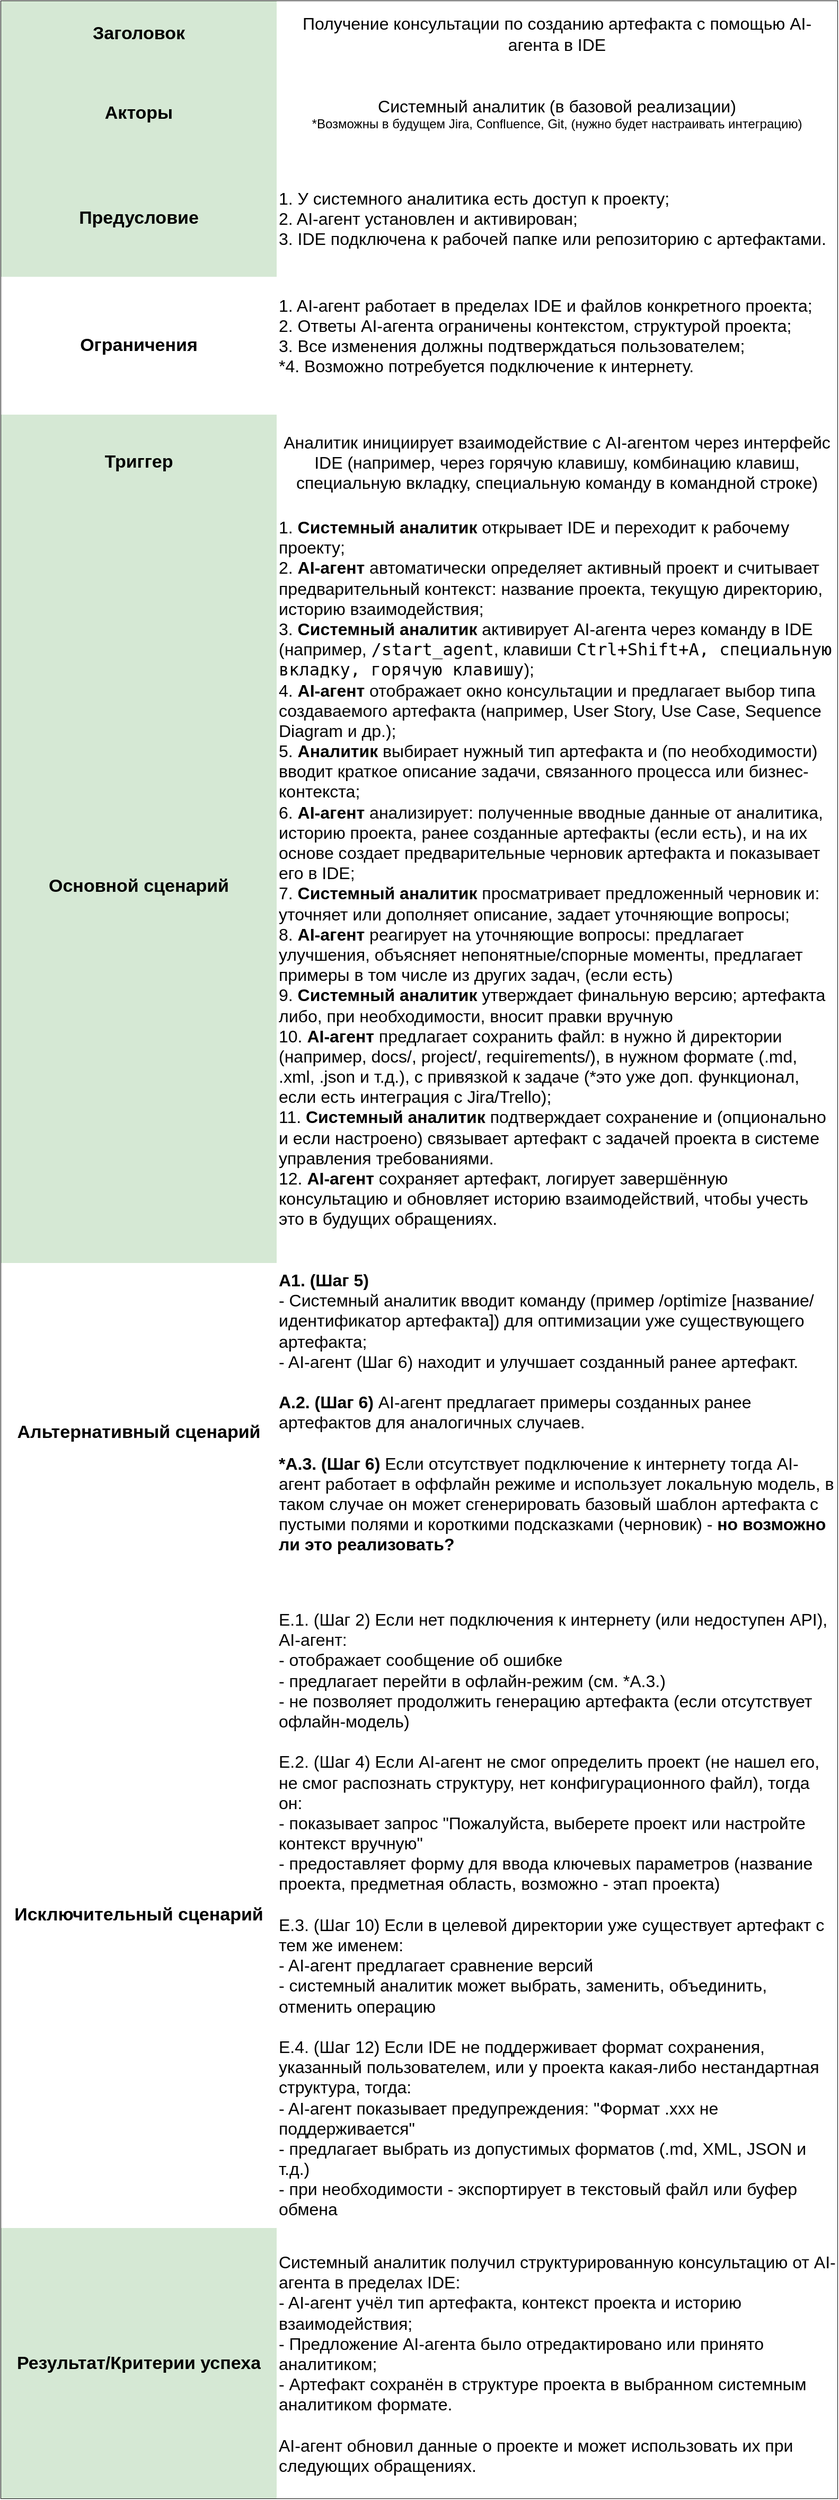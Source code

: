 <mxfile version="28.0.5">
  <diagram name="Страница — 1" id="7J_jFhOdAnsE6f3VLH2_">
    <mxGraphModel dx="1042" dy="535" grid="1" gridSize="10" guides="1" tooltips="1" connect="1" arrows="1" fold="1" page="1" pageScale="1" pageWidth="827" pageHeight="1169" math="0" shadow="0">
      <root>
        <mxCell id="0" />
        <mxCell id="1" parent="0" />
        <mxCell id="F8t8uROCUfs1VxSHA6aZ-66" value="" style="shape=table;startSize=0;container=1;collapsible=0;childLayout=tableLayout;perimeterSpacing=11;strokeWidth=1;verticalAlign=top;" parent="1" vertex="1">
          <mxGeometry x="111" y="90" width="789" height="2355" as="geometry" />
        </mxCell>
        <mxCell id="F8t8uROCUfs1VxSHA6aZ-67" value="" style="shape=tableRow;horizontal=0;startSize=0;swimlaneHead=0;swimlaneBody=0;strokeColor=inherit;top=0;left=0;bottom=0;right=0;collapsible=0;dropTarget=0;fillColor=none;points=[[0,0.5],[1,0.5]];portConstraint=eastwest;" parent="F8t8uROCUfs1VxSHA6aZ-66" vertex="1">
          <mxGeometry width="789" height="62" as="geometry" />
        </mxCell>
        <mxCell id="F8t8uROCUfs1VxSHA6aZ-68" value="&lt;font&gt;Заголовок&lt;/font&gt;" style="shape=partialRectangle;html=1;whiteSpace=wrap;connectable=0;strokeColor=#82b366;overflow=hidden;fillColor=#d5e8d4;top=0;left=0;bottom=0;right=0;pointerEvents=1;fontStyle=1;fontSize=17;perimeterSpacing=1;" parent="F8t8uROCUfs1VxSHA6aZ-67" vertex="1">
          <mxGeometry width="260" height="62" as="geometry">
            <mxRectangle width="260" height="62" as="alternateBounds" />
          </mxGeometry>
        </mxCell>
        <mxCell id="F8t8uROCUfs1VxSHA6aZ-69" value="Получение консультации по созданию артефакта с помощью AI-агента в IDE" style="shape=partialRectangle;html=1;whiteSpace=wrap;connectable=0;overflow=hidden;top=0;left=0;bottom=0;right=0;pointerEvents=1;perimeterSpacing=1;fontSize=16;" parent="F8t8uROCUfs1VxSHA6aZ-67" vertex="1">
          <mxGeometry x="260" width="529" height="62" as="geometry">
            <mxRectangle width="529" height="62" as="alternateBounds" />
          </mxGeometry>
        </mxCell>
        <mxCell id="F8t8uROCUfs1VxSHA6aZ-70" value="" style="shape=tableRow;horizontal=0;startSize=0;swimlaneHead=0;swimlaneBody=0;strokeColor=inherit;top=0;left=0;bottom=0;right=0;collapsible=0;dropTarget=0;fillColor=none;points=[[0,0.5],[1,0.5]];portConstraint=eastwest;" parent="F8t8uROCUfs1VxSHA6aZ-66" vertex="1">
          <mxGeometry y="62" width="789" height="88" as="geometry" />
        </mxCell>
        <mxCell id="F8t8uROCUfs1VxSHA6aZ-71" value="Акторы" style="shape=partialRectangle;html=1;whiteSpace=wrap;connectable=0;strokeColor=#82b366;overflow=hidden;fillColor=#d5e8d4;top=0;left=0;bottom=0;right=0;pointerEvents=1;fontSize=17;fontStyle=1;perimeterSpacing=1;" parent="F8t8uROCUfs1VxSHA6aZ-70" vertex="1">
          <mxGeometry width="260" height="88" as="geometry">
            <mxRectangle width="260" height="88" as="alternateBounds" />
          </mxGeometry>
        </mxCell>
        <mxCell id="F8t8uROCUfs1VxSHA6aZ-72" value="&lt;font style=&quot;font-size: 16px;&quot;&gt;Системный аналитик (в базовой реализации)&lt;/font&gt;&lt;div&gt;*Возможны в будущем Jira, Confluence, Git, (нужно будет настраивать интеграцию)&lt;/div&gt;" style="shape=partialRectangle;html=1;whiteSpace=wrap;connectable=0;overflow=hidden;top=0;left=0;bottom=0;right=0;pointerEvents=1;perimeterSpacing=0;" parent="F8t8uROCUfs1VxSHA6aZ-70" vertex="1">
          <mxGeometry x="260" width="529" height="88" as="geometry">
            <mxRectangle width="529" height="88" as="alternateBounds" />
          </mxGeometry>
        </mxCell>
        <mxCell id="F8t8uROCUfs1VxSHA6aZ-73" value="" style="shape=tableRow;horizontal=0;startSize=0;swimlaneHead=0;swimlaneBody=0;strokeColor=inherit;top=0;left=0;bottom=0;right=0;collapsible=0;dropTarget=0;fillColor=none;points=[[0,0.5],[1,0.5]];portConstraint=eastwest;" parent="F8t8uROCUfs1VxSHA6aZ-66" vertex="1">
          <mxGeometry y="150" width="789" height="110" as="geometry" />
        </mxCell>
        <mxCell id="F8t8uROCUfs1VxSHA6aZ-74" value="Предусловие" style="shape=partialRectangle;html=1;whiteSpace=wrap;connectable=0;strokeColor=#82b366;overflow=hidden;fillColor=#d5e8d4;top=0;left=0;bottom=0;right=0;pointerEvents=1;fontSize=17;fontStyle=1" parent="F8t8uROCUfs1VxSHA6aZ-73" vertex="1">
          <mxGeometry width="260" height="110" as="geometry">
            <mxRectangle width="260" height="110" as="alternateBounds" />
          </mxGeometry>
        </mxCell>
        <mxCell id="F8t8uROCUfs1VxSHA6aZ-75" value="&lt;div style=&quot;&quot;&gt;&lt;span style=&quot;background-color: transparent; color: light-dark(rgb(0, 0, 0), rgb(255, 255, 255));&quot;&gt;1. У системного аналитика есть доступ к проекту;&lt;/span&gt;&lt;/div&gt;&lt;div style=&quot;&quot;&gt;2. AI-агент установлен и активирован;&lt;/div&gt;&lt;div style=&quot;&quot;&gt;3. IDE подключена к рабочей папке или репозиторию с артефактами.&lt;/div&gt;" style="shape=partialRectangle;html=1;whiteSpace=wrap;connectable=0;overflow=hidden;top=0;left=0;bottom=0;right=0;pointerEvents=1;gradientColor=none;perimeterSpacing=1;fontSize=16;align=left;" parent="F8t8uROCUfs1VxSHA6aZ-73" vertex="1">
          <mxGeometry x="260" width="529" height="110" as="geometry">
            <mxRectangle width="529" height="110" as="alternateBounds" />
          </mxGeometry>
        </mxCell>
        <mxCell id="F8t8uROCUfs1VxSHA6aZ-76" value="" style="shape=tableRow;horizontal=0;startSize=0;swimlaneHead=0;swimlaneBody=0;strokeColor=inherit;top=0;left=0;bottom=0;right=0;collapsible=0;dropTarget=0;fillColor=none;points=[[0,0.5],[1,0.5]];portConstraint=eastwest;" parent="F8t8uROCUfs1VxSHA6aZ-66" vertex="1">
          <mxGeometry y="260" width="789" height="130" as="geometry" />
        </mxCell>
        <mxCell id="F8t8uROCUfs1VxSHA6aZ-77" value="Ограничения" style="shape=partialRectangle;html=1;whiteSpace=wrap;connectable=0;overflow=hidden;top=0;left=0;bottom=0;right=0;pointerEvents=1;fontSize=17;fontStyle=1" parent="F8t8uROCUfs1VxSHA6aZ-76" vertex="1">
          <mxGeometry width="260" height="130" as="geometry">
            <mxRectangle width="260" height="130" as="alternateBounds" />
          </mxGeometry>
        </mxCell>
        <mxCell id="F8t8uROCUfs1VxSHA6aZ-78" value="1. AI-агент работает в пределах IDE и файлов конкретного проекта;&lt;div&gt;2. Ответы AI-агента ограничены контекстом, структурой проекта;&lt;/div&gt;&lt;div&gt;3. Все изменения должны подтверждаться пользователем;&lt;/div&gt;&lt;div&gt;*4. Возможно потребуется подключение к интернету.&lt;/div&gt;&lt;div&gt;&lt;br&gt;&lt;/div&gt;" style="shape=partialRectangle;html=1;whiteSpace=wrap;connectable=0;overflow=hidden;top=0;left=0;bottom=0;right=0;pointerEvents=1;perimeterSpacing=1;strokeWidth=1;fontSize=16;align=left;" parent="F8t8uROCUfs1VxSHA6aZ-76" vertex="1">
          <mxGeometry x="260" width="529" height="130" as="geometry">
            <mxRectangle width="529" height="130" as="alternateBounds" />
          </mxGeometry>
        </mxCell>
        <mxCell id="F8t8uROCUfs1VxSHA6aZ-79" value="" style="shape=tableRow;horizontal=0;startSize=0;swimlaneHead=0;swimlaneBody=0;strokeColor=inherit;top=0;left=0;bottom=0;right=0;collapsible=0;dropTarget=0;fillColor=none;points=[[0,0.5],[1,0.5]];portConstraint=eastwest;" parent="F8t8uROCUfs1VxSHA6aZ-66" vertex="1">
          <mxGeometry y="390" width="789" height="90" as="geometry" />
        </mxCell>
        <mxCell id="F8t8uROCUfs1VxSHA6aZ-80" value="Триггер" style="shape=partialRectangle;html=1;whiteSpace=wrap;connectable=0;strokeColor=#82b366;overflow=hidden;fillColor=#d5e8d4;top=0;left=0;bottom=0;right=0;pointerEvents=1;fontSize=17;fontStyle=1" parent="F8t8uROCUfs1VxSHA6aZ-79" vertex="1">
          <mxGeometry width="260" height="90" as="geometry">
            <mxRectangle width="260" height="90" as="alternateBounds" />
          </mxGeometry>
        </mxCell>
        <mxCell id="F8t8uROCUfs1VxSHA6aZ-81" value="&lt;font style=&quot;font-size: 16px;&quot;&gt;Аналитик инициирует взаимодействие с AI-агентом через интерфейс IDE (например, через горячую клавишу, комбинацию клавиш, специальную вкладку, специальную команду в командной строке)&lt;/font&gt;" style="shape=partialRectangle;html=1;whiteSpace=wrap;connectable=0;overflow=hidden;top=0;left=0;bottom=0;right=0;pointerEvents=1;perimeterSpacing=1;" parent="F8t8uROCUfs1VxSHA6aZ-79" vertex="1">
          <mxGeometry x="260" width="529" height="90" as="geometry">
            <mxRectangle width="529" height="90" as="alternateBounds" />
          </mxGeometry>
        </mxCell>
        <mxCell id="F8t8uROCUfs1VxSHA6aZ-82" value="" style="shape=tableRow;horizontal=0;startSize=0;swimlaneHead=0;swimlaneBody=0;strokeColor=inherit;top=0;left=0;bottom=0;right=0;collapsible=0;dropTarget=0;fillColor=none;points=[[0,0.5],[1,0.5]];portConstraint=eastwest;" parent="F8t8uROCUfs1VxSHA6aZ-66" vertex="1">
          <mxGeometry y="480" width="789" height="710" as="geometry" />
        </mxCell>
        <mxCell id="F8t8uROCUfs1VxSHA6aZ-83" value="Основной сценарий" style="shape=partialRectangle;html=1;whiteSpace=wrap;connectable=0;strokeColor=#82b366;overflow=hidden;fillColor=#d5e8d4;top=0;left=0;bottom=0;right=0;pointerEvents=1;fontSize=17;fontStyle=1" parent="F8t8uROCUfs1VxSHA6aZ-82" vertex="1">
          <mxGeometry width="260" height="710" as="geometry">
            <mxRectangle width="260" height="710" as="alternateBounds" />
          </mxGeometry>
        </mxCell>
        <mxCell id="F8t8uROCUfs1VxSHA6aZ-84" value="&lt;font style=&quot;font-size: 16px;&quot;&gt;1. &lt;b&gt;Cистемный аналитик&lt;/b&gt;&amp;nbsp;открывает IDE и переходит к рабочему проекту;&lt;/font&gt;&lt;div&gt;&lt;font style=&quot;font-size: 16px;&quot;&gt;2.&amp;nbsp;&lt;b&gt;AI-агент&lt;/b&gt; автоматически определяет активный проект и считывает предварительный контекст: название проекта, текущую директорию, историю взаимодействия;&lt;/font&gt;&lt;/div&gt;&lt;div&gt;&lt;font style=&quot;font-size: 16px;&quot;&gt;3. &lt;b&gt;Системный аналитик&lt;/b&gt;&lt;span style=&quot;background-color: transparent; color: light-dark(rgb(0, 0, 0), rgb(255, 255, 255));&quot;&gt;&amp;nbsp;активирует AI-агента через команду в IDE (например, &lt;/span&gt;&lt;code data-start=&quot;973&quot; data-end=&quot;983&quot; style=&quot;background-color: transparent; color: light-dark(rgb(0, 0, 0), rgb(255, 255, 255));&quot;&gt;/start_agent&lt;/code&gt;&lt;span style=&quot;background-color: transparent; color: light-dark(rgb(0, 0, 0), rgb(255, 255, 255));&quot;&gt;, клавиши&amp;nbsp;&lt;/span&gt;&lt;code data-start=&quot;993&quot; data-end=&quot;1007&quot; style=&quot;background-color: transparent; color: light-dark(rgb(0, 0, 0), rgb(255, 255, 255));&quot;&gt;Ctrl+Shift+A, специальную вкладку, горячую клавишу&lt;/code&gt;&lt;span style=&quot;background-color: transparent; color: light-dark(rgb(0, 0, 0), rgb(255, 255, 255));&quot;&gt;);&lt;/span&gt;&lt;/font&gt;&lt;/div&gt;&lt;div&gt;&lt;font style=&quot;font-size: 16px;&quot;&gt;&lt;span style=&quot;background-color: transparent; color: light-dark(rgb(0, 0, 0), rgb(255, 255, 255));&quot;&gt;4.&amp;nbsp;&lt;/span&gt;&lt;span style=&quot;background-color: transparent;&quot;&gt;&lt;b&gt;AI-агент&lt;/b&gt; отображает окно консультации и предлагает выбор типа создаваемого артефакта (например, User Story, Use Case, Sequence Diagram и др.);&lt;/span&gt;&lt;/font&gt;&lt;/div&gt;&lt;div&gt;&lt;font style=&quot;font-size: 16px;&quot;&gt;&lt;span style=&quot;background-color: transparent;&quot;&gt;5.&amp;nbsp;&lt;/span&gt;&lt;span style=&quot;background-color: transparent;&quot;&gt;&lt;b&gt;Аналитик&lt;/b&gt; выбирает нужный тип артефакта и (по необходимости) вводит краткое описание задачи, связанного процесса или бизнес-контекста;&lt;/span&gt;&lt;/font&gt;&lt;/div&gt;&lt;div&gt;&lt;font style=&quot;font-size: 16px;&quot;&gt;6. &lt;b&gt;AI-агент&lt;/b&gt; анализирует: полученные вводные данные от аналитика, историю проекта, ранее созданные артефакты (если есть), и на их основе создает предварительные черновик артефакта и показывает его в IDE;&lt;/font&gt;&lt;/div&gt;&lt;div&gt;&lt;font style=&quot;font-size: 16px;&quot;&gt;7. &lt;b&gt;Системный аналитик&lt;/b&gt; просматривает предложенный черновик и: уточняет или дополняет описание, задает уточняющие вопросы;&lt;/font&gt;&lt;/div&gt;&lt;div&gt;&lt;font style=&quot;font-size: 16px;&quot;&gt;8. &lt;b&gt;AI-агент&lt;/b&gt; реагирует на уточняющие вопросы: предлагает улучшения, объясняет непонятные/спорные моменты, предлагает примеры в том числе из других задач, (если есть)&lt;/font&gt;&lt;/div&gt;&lt;div&gt;&lt;font style=&quot;font-size: 16px;&quot;&gt;9. &lt;b&gt;Системный аналитик&lt;/b&gt; утверждает финальную версию; артефакта либо, при необходимости, вносит правки вручную&lt;/font&gt;&lt;/div&gt;&lt;div&gt;&lt;font style=&quot;font-size: 16px;&quot;&gt;10. &lt;b&gt;AI-агент&lt;/b&gt; предлагает сохранить файл: в нужно й директории (например, docs/, project/, requirements/), в нужном формате (.md, .xml, .json и т.д.), с привязкой к задаче (*это уже доп. функционал, если есть интеграция с Jira/Trello);&lt;/font&gt;&lt;/div&gt;&lt;div&gt;&lt;font style=&quot;font-size: 16px;&quot;&gt;11. &lt;b&gt;Системный аналитик&lt;/b&gt; подтверждает сохранение и (опционально и если настроено) связывает артефакт с задачей проекта в системе управления требованиями.&lt;/font&gt;&lt;/div&gt;&lt;div&gt;&lt;font style=&quot;font-size: 16px;&quot;&gt;12.&amp;nbsp;&lt;b&gt;AI-агент&lt;/b&gt; сохраняет артефакт, логирует завершённую консультацию и обновляет историю взаимодействий, чтобы учесть это в будущих обращениях.&lt;/font&gt;&lt;/div&gt;&lt;div&gt;&lt;font style=&quot;font-size: 16px;&quot;&gt;&lt;br&gt;&lt;/font&gt;&lt;/div&gt;&lt;div&gt;&lt;br&gt;&lt;/div&gt;" style="shape=partialRectangle;html=1;whiteSpace=wrap;connectable=0;overflow=hidden;top=0;left=0;bottom=0;right=0;pointerEvents=1;align=left;verticalAlign=top;" parent="F8t8uROCUfs1VxSHA6aZ-82" vertex="1">
          <mxGeometry x="260" width="529" height="710" as="geometry">
            <mxRectangle width="529" height="710" as="alternateBounds" />
          </mxGeometry>
        </mxCell>
        <mxCell id="F8t8uROCUfs1VxSHA6aZ-85" value="" style="shape=tableRow;horizontal=0;startSize=0;swimlaneHead=0;swimlaneBody=0;strokeColor=inherit;top=0;left=0;bottom=0;right=0;collapsible=0;dropTarget=0;fillColor=none;points=[[0,0.5],[1,0.5]];portConstraint=eastwest;" parent="F8t8uROCUfs1VxSHA6aZ-66" vertex="1">
          <mxGeometry y="1190" width="789" height="320" as="geometry" />
        </mxCell>
        <mxCell id="F8t8uROCUfs1VxSHA6aZ-86" value="Альтернативный сценарий" style="shape=partialRectangle;html=1;whiteSpace=wrap;connectable=0;overflow=hidden;top=0;left=0;bottom=0;right=0;pointerEvents=1;fontSize=17;fontStyle=1" parent="F8t8uROCUfs1VxSHA6aZ-85" vertex="1">
          <mxGeometry width="260" height="320" as="geometry">
            <mxRectangle width="260" height="320" as="alternateBounds" />
          </mxGeometry>
        </mxCell>
        <mxCell id="F8t8uROCUfs1VxSHA6aZ-87" value="&lt;div&gt;&lt;b&gt;&lt;font style=&quot;font-size: 16px;&quot;&gt;А1. (Шаг 5)&amp;nbsp;&lt;/font&gt;&lt;/b&gt;&lt;/div&gt;&lt;div&gt;&lt;font style=&quot;font-size: 16px;&quot;&gt;&lt;span style=&quot;background-color: transparent; color: light-dark(rgb(0, 0, 0), rgb(255, 255, 255));&quot;&gt;- Системный аналитик вводит команду (&lt;/span&gt;&lt;span style=&quot;background-color: transparent; color: light-dark(rgb(0, 0, 0), rgb(255, 255, 255));&quot;&gt;пример /optimize [название/идентификатор артефакта]&lt;/span&gt;&lt;span style=&quot;background-color: transparent; color: light-dark(rgb(0, 0, 0), rgb(255, 255, 255));&quot;&gt;) для оптимизации уже существующего артефакта;&lt;/span&gt;&lt;/font&gt;&lt;/div&gt;&lt;div&gt;&lt;span style=&quot;background-color: transparent; color: light-dark(rgb(0, 0, 0), rgb(255, 255, 255));&quot;&gt;&lt;font style=&quot;font-size: 16px;&quot;&gt;- AI-агент (Шаг 6) находит и улучшает созданный ранее артефакт.&lt;/font&gt;&lt;/span&gt;&lt;/div&gt;&lt;div&gt;&lt;span style=&quot;background-color: transparent; color: light-dark(rgb(0, 0, 0), rgb(255, 255, 255));&quot;&gt;&lt;font style=&quot;font-size: 16px;&quot;&gt;&lt;br&gt;&lt;/font&gt;&lt;/span&gt;&lt;/div&gt;&lt;div&gt;&lt;span style=&quot;background-color: transparent; color: light-dark(rgb(0, 0, 0), rgb(255, 255, 255));&quot;&gt;&lt;font style=&quot;font-size: 16px;&quot;&gt;&lt;b&gt;А.2. (Шаг 6)&lt;/b&gt; AI-агент предлагает примеры созданных ранее артефактов для аналогичных случаев.&lt;/font&gt;&lt;/span&gt;&lt;/div&gt;&lt;div&gt;&lt;font style=&quot;font-size: 16px;&quot;&gt;&lt;br&gt;&lt;/font&gt;&lt;/div&gt;&lt;font style=&quot;font-size: 16px;&quot;&gt;&lt;b style=&quot;&quot;&gt;*А.3. (Шаг 6)&lt;/b&gt;&amp;nbsp;Если отсутствует подключение к интернету тогда AI-агент работает в оффлайн режиме и использует локальную модель, в таком случае он может сгенерировать базовый шаблон артефакта с пустыми полями и короткими подсказками (черновик) - &lt;b style=&quot;&quot;&gt;но возможно ли это реализовать?&lt;/b&gt;&amp;nbsp;&lt;/font&gt;" style="shape=partialRectangle;html=1;whiteSpace=wrap;connectable=0;overflow=hidden;top=0;left=0;bottom=0;right=0;pointerEvents=1;align=left;verticalAlign=top;" parent="F8t8uROCUfs1VxSHA6aZ-85" vertex="1">
          <mxGeometry x="260" width="529" height="320" as="geometry">
            <mxRectangle width="529" height="320" as="alternateBounds" />
          </mxGeometry>
        </mxCell>
        <mxCell id="F8t8uROCUfs1VxSHA6aZ-88" value="" style="shape=tableRow;horizontal=0;startSize=0;swimlaneHead=0;swimlaneBody=0;strokeColor=inherit;top=0;left=0;bottom=0;right=0;collapsible=0;dropTarget=0;fillColor=none;points=[[0,0.5],[1,0.5]];portConstraint=eastwest;" parent="F8t8uROCUfs1VxSHA6aZ-66" vertex="1">
          <mxGeometry y="1510" width="789" height="590" as="geometry" />
        </mxCell>
        <mxCell id="F8t8uROCUfs1VxSHA6aZ-89" value="Исключительный сценарий" style="shape=partialRectangle;html=1;whiteSpace=wrap;connectable=0;overflow=hidden;top=0;left=0;bottom=0;right=0;pointerEvents=1;fontSize=17;fontStyle=1" parent="F8t8uROCUfs1VxSHA6aZ-88" vertex="1">
          <mxGeometry width="260" height="590" as="geometry">
            <mxRectangle width="260" height="590" as="alternateBounds" />
          </mxGeometry>
        </mxCell>
        <mxCell id="F8t8uROCUfs1VxSHA6aZ-90" value="&lt;font style=&quot;font-size: 16px;&quot;&gt;E.1. (Шаг 2) Если нет подключения к интернету (или недоступен API), AI-агент:&lt;/font&gt;&lt;div&gt;&lt;font style=&quot;font-size: 16px;&quot;&gt;- отображает сообщение об ошибке&lt;/font&gt;&lt;/div&gt;&lt;div&gt;&lt;font style=&quot;font-size: 16px;&quot;&gt;- предлагает перейти в офлайн-режим (см. *A.3.)&lt;/font&gt;&lt;/div&gt;&lt;div&gt;&lt;font style=&quot;font-size: 16px;&quot;&gt;- не позволяет продолжить генерацию артефакта (если отсутствует офлайн-модель)&lt;/font&gt;&lt;/div&gt;&lt;div&gt;&lt;font style=&quot;font-size: 16px;&quot;&gt;&lt;br&gt;&lt;/font&gt;&lt;/div&gt;&lt;div&gt;&lt;font style=&quot;font-size: 16px;&quot;&gt;E.2. (Шаг 4) Если AI-агент не смог определить проект (не нашел его, не смог распознать структуру, нет конфигурационного файл), тогда он:&lt;/font&gt;&lt;/div&gt;&lt;div&gt;&lt;font style=&quot;font-size: 16px;&quot;&gt;- показывает запрос &quot;Пожалуйста, выберете проект или настройте контекст вручную&quot;&lt;/font&gt;&lt;/div&gt;&lt;div&gt;&lt;font style=&quot;font-size: 16px;&quot;&gt;- предоставляет форму для ввода ключевых параметров (название проекта, предметная область, возможно - этап проекта)&lt;/font&gt;&lt;/div&gt;&lt;div&gt;&lt;font style=&quot;font-size: 16px;&quot;&gt;&lt;br&gt;&lt;/font&gt;&lt;/div&gt;&lt;div&gt;&lt;font style=&quot;font-size: 16px;&quot;&gt;E.3. (Шаг 10) Если в целевой директории уже существует артефакт с тем же именем:&amp;nbsp;&lt;/font&gt;&lt;/div&gt;&lt;div&gt;&lt;font style=&quot;font-size: 16px;&quot;&gt;- AI-агент&amp;nbsp;&lt;span style=&quot;background-color: transparent; color: light-dark(rgb(0, 0, 0), rgb(255, 255, 255));&quot;&gt;предлагает сравнение версий&lt;/span&gt;&lt;/font&gt;&lt;/div&gt;&lt;div&gt;&lt;span style=&quot;background-color: transparent; color: light-dark(rgb(0, 0, 0), rgb(255, 255, 255));&quot;&gt;&lt;font style=&quot;font-size: 16px;&quot;&gt;- системный аналитик может выбрать, заменить, объединить, отменить операцию&lt;/font&gt;&lt;/span&gt;&lt;/div&gt;&lt;div&gt;&lt;font style=&quot;font-size: 16px;&quot;&gt;&lt;br&gt;&lt;/font&gt;&lt;/div&gt;&lt;div&gt;&lt;font style=&quot;font-size: 16px;&quot;&gt;E.4. (Шаг 12) Если IDE не поддерживает формат сохранения, указанный пользователем, или у проекта какая-либо нестандартная структура, тогда:&lt;/font&gt;&lt;/div&gt;&lt;div&gt;&lt;font style=&quot;font-size: 16px;&quot;&gt;- AI-агент показывает предупреждения: &quot;Формат .xxx не поддерживается&quot;&lt;/font&gt;&lt;/div&gt;&lt;div&gt;&lt;font style=&quot;font-size: 16px;&quot;&gt;- предлагает выбрать из допустимых форматов (.md, XML, JSON и т.д.)&lt;/font&gt;&lt;/div&gt;&lt;div&gt;&lt;font style=&quot;font-size: 16px;&quot;&gt;- при необходимости - экспортирует в текстовый файл или буфер обмена&lt;/font&gt;&lt;/div&gt;&lt;div&gt;&lt;br&gt;&lt;/div&gt;" style="shape=partialRectangle;html=1;whiteSpace=wrap;connectable=0;overflow=hidden;top=0;left=0;bottom=0;right=0;pointerEvents=1;align=left;verticalAlign=top;" parent="F8t8uROCUfs1VxSHA6aZ-88" vertex="1">
          <mxGeometry x="260" width="529" height="590" as="geometry">
            <mxRectangle width="529" height="590" as="alternateBounds" />
          </mxGeometry>
        </mxCell>
        <mxCell id="F8t8uROCUfs1VxSHA6aZ-91" value="" style="shape=tableRow;horizontal=0;startSize=0;swimlaneHead=0;swimlaneBody=0;strokeColor=inherit;top=0;left=0;bottom=0;right=0;collapsible=0;dropTarget=0;fillColor=none;points=[[0,0.5],[1,0.5]];portConstraint=eastwest;verticalAlign=top;" parent="F8t8uROCUfs1VxSHA6aZ-66" vertex="1">
          <mxGeometry y="2100" width="789" height="255" as="geometry" />
        </mxCell>
        <mxCell id="F8t8uROCUfs1VxSHA6aZ-92" value="Результат/Критерии успеха" style="shape=partialRectangle;html=1;whiteSpace=wrap;connectable=0;strokeColor=light-dark(#000000, #446e2c);overflow=hidden;fillColor=#d5e8d4;top=0;left=0;bottom=0;right=0;pointerEvents=1;fontSize=17;fontStyle=1" parent="F8t8uROCUfs1VxSHA6aZ-91" vertex="1">
          <mxGeometry width="260" height="255" as="geometry">
            <mxRectangle width="260" height="255" as="alternateBounds" />
          </mxGeometry>
        </mxCell>
        <mxCell id="F8t8uROCUfs1VxSHA6aZ-93" value="&lt;div&gt;&lt;font style=&quot;font-size: 16px;&quot;&gt;Системный аналитик получил структурированную консультацию от AI-агента в пределах IDE:&lt;/font&gt;&lt;/div&gt;&lt;div&gt;&lt;span style=&quot;background-color: transparent; color: light-dark(rgb(0, 0, 0), rgb(255, 255, 255));&quot;&gt;&lt;font style=&quot;font-size: 16px;&quot;&gt;- AI-агент учёл тип артефакта, контекст проекта и историю взаимодействия;&lt;/font&gt;&lt;/span&gt;&lt;/div&gt;&lt;div&gt;&lt;span style=&quot;background-color: transparent; color: light-dark(rgb(0, 0, 0), rgb(255, 255, 255));&quot;&gt;&lt;font style=&quot;font-size: 16px;&quot;&gt;- Предложение AI-агента было отредактировано или принято аналитиком;&lt;/font&gt;&lt;/span&gt;&lt;/div&gt;&lt;div&gt;&lt;span style=&quot;background-color: transparent; color: light-dark(rgb(0, 0, 0), rgb(255, 255, 255));&quot;&gt;&lt;font style=&quot;font-size: 16px;&quot;&gt;- Артефакт сохранён в структуре проекта в выбранном системным аналитиком формате.&lt;/font&gt;&lt;/span&gt;&lt;/div&gt;&lt;div&gt;&lt;span style=&quot;background-color: transparent; color: light-dark(rgb(0, 0, 0), rgb(255, 255, 255));&quot;&gt;&lt;font style=&quot;font-size: 16px;&quot;&gt;&lt;br&gt;&lt;/font&gt;&lt;/span&gt;&lt;/div&gt;&lt;div&gt;&lt;span style=&quot;background-color: transparent; color: light-dark(rgb(0, 0, 0), rgb(255, 255, 255));&quot;&gt;&lt;font style=&quot;font-size: 16px;&quot;&gt;AI-агент обновил данные о проекте и может использовать их при следующих обращениях.&lt;/font&gt;&lt;/span&gt;&lt;/div&gt;" style="shape=partialRectangle;html=1;whiteSpace=wrap;connectable=0;overflow=hidden;top=0;left=0;bottom=0;right=0;pointerEvents=1;align=left;" parent="F8t8uROCUfs1VxSHA6aZ-91" vertex="1">
          <mxGeometry x="260" width="529" height="255" as="geometry">
            <mxRectangle width="529" height="255" as="alternateBounds" />
          </mxGeometry>
        </mxCell>
      </root>
    </mxGraphModel>
  </diagram>
</mxfile>
